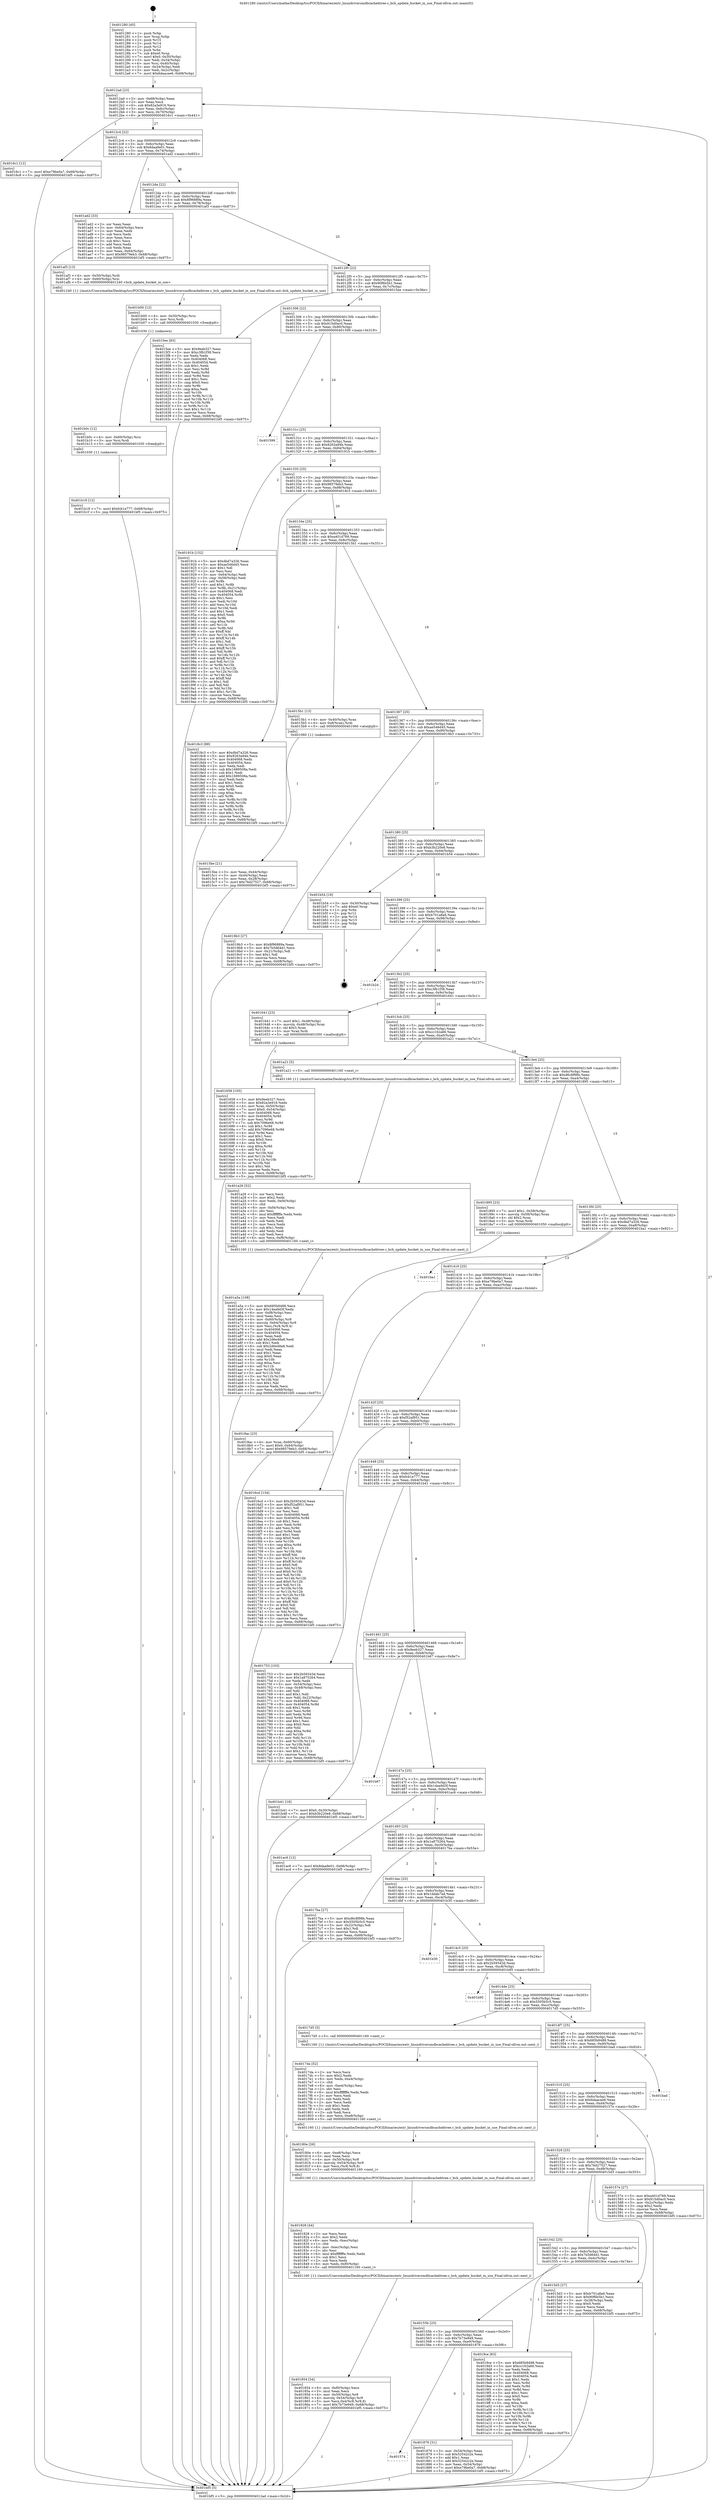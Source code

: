digraph "0x401280" {
  label = "0x401280 (/mnt/c/Users/mathe/Desktop/tcc/POCII/binaries/extr_linuxdriversmdbcachebtree.c_bch_update_bucket_in_use_Final-ollvm.out::main(0))"
  labelloc = "t"
  node[shape=record]

  Entry [label="",width=0.3,height=0.3,shape=circle,fillcolor=black,style=filled]
  "0x4012ad" [label="{
     0x4012ad [23]\l
     | [instrs]\l
     &nbsp;&nbsp;0x4012ad \<+3\>: mov -0x68(%rbp),%eax\l
     &nbsp;&nbsp;0x4012b0 \<+2\>: mov %eax,%ecx\l
     &nbsp;&nbsp;0x4012b2 \<+6\>: sub $0x82a3e916,%ecx\l
     &nbsp;&nbsp;0x4012b8 \<+3\>: mov %eax,-0x6c(%rbp)\l
     &nbsp;&nbsp;0x4012bb \<+3\>: mov %ecx,-0x70(%rbp)\l
     &nbsp;&nbsp;0x4012be \<+6\>: je 00000000004016c1 \<main+0x441\>\l
  }"]
  "0x4016c1" [label="{
     0x4016c1 [12]\l
     | [instrs]\l
     &nbsp;&nbsp;0x4016c1 \<+7\>: movl $0xe79be0a7,-0x68(%rbp)\l
     &nbsp;&nbsp;0x4016c8 \<+5\>: jmp 0000000000401bf5 \<main+0x975\>\l
  }"]
  "0x4012c4" [label="{
     0x4012c4 [22]\l
     | [instrs]\l
     &nbsp;&nbsp;0x4012c4 \<+5\>: jmp 00000000004012c9 \<main+0x49\>\l
     &nbsp;&nbsp;0x4012c9 \<+3\>: mov -0x6c(%rbp),%eax\l
     &nbsp;&nbsp;0x4012cc \<+5\>: sub $0x8daa9e01,%eax\l
     &nbsp;&nbsp;0x4012d1 \<+3\>: mov %eax,-0x74(%rbp)\l
     &nbsp;&nbsp;0x4012d4 \<+6\>: je 0000000000401ad2 \<main+0x852\>\l
  }"]
  Exit [label="",width=0.3,height=0.3,shape=circle,fillcolor=black,style=filled,peripheries=2]
  "0x401ad2" [label="{
     0x401ad2 [33]\l
     | [instrs]\l
     &nbsp;&nbsp;0x401ad2 \<+2\>: xor %eax,%eax\l
     &nbsp;&nbsp;0x401ad4 \<+3\>: mov -0x64(%rbp),%ecx\l
     &nbsp;&nbsp;0x401ad7 \<+2\>: mov %eax,%edx\l
     &nbsp;&nbsp;0x401ad9 \<+2\>: sub %ecx,%edx\l
     &nbsp;&nbsp;0x401adb \<+2\>: mov %eax,%ecx\l
     &nbsp;&nbsp;0x401add \<+3\>: sub $0x1,%ecx\l
     &nbsp;&nbsp;0x401ae0 \<+2\>: add %ecx,%edx\l
     &nbsp;&nbsp;0x401ae2 \<+2\>: sub %edx,%eax\l
     &nbsp;&nbsp;0x401ae4 \<+3\>: mov %eax,-0x64(%rbp)\l
     &nbsp;&nbsp;0x401ae7 \<+7\>: movl $0x98579eb3,-0x68(%rbp)\l
     &nbsp;&nbsp;0x401aee \<+5\>: jmp 0000000000401bf5 \<main+0x975\>\l
  }"]
  "0x4012da" [label="{
     0x4012da [22]\l
     | [instrs]\l
     &nbsp;&nbsp;0x4012da \<+5\>: jmp 00000000004012df \<main+0x5f\>\l
     &nbsp;&nbsp;0x4012df \<+3\>: mov -0x6c(%rbp),%eax\l
     &nbsp;&nbsp;0x4012e2 \<+5\>: sub $0x8f96889a,%eax\l
     &nbsp;&nbsp;0x4012e7 \<+3\>: mov %eax,-0x78(%rbp)\l
     &nbsp;&nbsp;0x4012ea \<+6\>: je 0000000000401af3 \<main+0x873\>\l
  }"]
  "0x401b18" [label="{
     0x401b18 [12]\l
     | [instrs]\l
     &nbsp;&nbsp;0x401b18 \<+7\>: movl $0xfcb1e777,-0x68(%rbp)\l
     &nbsp;&nbsp;0x401b1f \<+5\>: jmp 0000000000401bf5 \<main+0x975\>\l
  }"]
  "0x401af3" [label="{
     0x401af3 [13]\l
     | [instrs]\l
     &nbsp;&nbsp;0x401af3 \<+4\>: mov -0x50(%rbp),%rdi\l
     &nbsp;&nbsp;0x401af7 \<+4\>: mov -0x60(%rbp),%rsi\l
     &nbsp;&nbsp;0x401afb \<+5\>: call 0000000000401240 \<bch_update_bucket_in_use\>\l
     | [calls]\l
     &nbsp;&nbsp;0x401240 \{1\} (/mnt/c/Users/mathe/Desktop/tcc/POCII/binaries/extr_linuxdriversmdbcachebtree.c_bch_update_bucket_in_use_Final-ollvm.out::bch_update_bucket_in_use)\l
  }"]
  "0x4012f0" [label="{
     0x4012f0 [22]\l
     | [instrs]\l
     &nbsp;&nbsp;0x4012f0 \<+5\>: jmp 00000000004012f5 \<main+0x75\>\l
     &nbsp;&nbsp;0x4012f5 \<+3\>: mov -0x6c(%rbp),%eax\l
     &nbsp;&nbsp;0x4012f8 \<+5\>: sub $0x90f6b5b1,%eax\l
     &nbsp;&nbsp;0x4012fd \<+3\>: mov %eax,-0x7c(%rbp)\l
     &nbsp;&nbsp;0x401300 \<+6\>: je 00000000004015ee \<main+0x36e\>\l
  }"]
  "0x401b0c" [label="{
     0x401b0c [12]\l
     | [instrs]\l
     &nbsp;&nbsp;0x401b0c \<+4\>: mov -0x60(%rbp),%rsi\l
     &nbsp;&nbsp;0x401b10 \<+3\>: mov %rsi,%rdi\l
     &nbsp;&nbsp;0x401b13 \<+5\>: call 0000000000401030 \<free@plt\>\l
     | [calls]\l
     &nbsp;&nbsp;0x401030 \{1\} (unknown)\l
  }"]
  "0x4015ee" [label="{
     0x4015ee [83]\l
     | [instrs]\l
     &nbsp;&nbsp;0x4015ee \<+5\>: mov $0x9eeb327,%eax\l
     &nbsp;&nbsp;0x4015f3 \<+5\>: mov $0xc3fb1f38,%ecx\l
     &nbsp;&nbsp;0x4015f8 \<+2\>: xor %edx,%edx\l
     &nbsp;&nbsp;0x4015fa \<+7\>: mov 0x404068,%esi\l
     &nbsp;&nbsp;0x401601 \<+7\>: mov 0x404054,%edi\l
     &nbsp;&nbsp;0x401608 \<+3\>: sub $0x1,%edx\l
     &nbsp;&nbsp;0x40160b \<+3\>: mov %esi,%r8d\l
     &nbsp;&nbsp;0x40160e \<+3\>: add %edx,%r8d\l
     &nbsp;&nbsp;0x401611 \<+4\>: imul %r8d,%esi\l
     &nbsp;&nbsp;0x401615 \<+3\>: and $0x1,%esi\l
     &nbsp;&nbsp;0x401618 \<+3\>: cmp $0x0,%esi\l
     &nbsp;&nbsp;0x40161b \<+4\>: sete %r9b\l
     &nbsp;&nbsp;0x40161f \<+3\>: cmp $0xa,%edi\l
     &nbsp;&nbsp;0x401622 \<+4\>: setl %r10b\l
     &nbsp;&nbsp;0x401626 \<+3\>: mov %r9b,%r11b\l
     &nbsp;&nbsp;0x401629 \<+3\>: and %r10b,%r11b\l
     &nbsp;&nbsp;0x40162c \<+3\>: xor %r10b,%r9b\l
     &nbsp;&nbsp;0x40162f \<+3\>: or %r9b,%r11b\l
     &nbsp;&nbsp;0x401632 \<+4\>: test $0x1,%r11b\l
     &nbsp;&nbsp;0x401636 \<+3\>: cmovne %ecx,%eax\l
     &nbsp;&nbsp;0x401639 \<+3\>: mov %eax,-0x68(%rbp)\l
     &nbsp;&nbsp;0x40163c \<+5\>: jmp 0000000000401bf5 \<main+0x975\>\l
  }"]
  "0x401306" [label="{
     0x401306 [22]\l
     | [instrs]\l
     &nbsp;&nbsp;0x401306 \<+5\>: jmp 000000000040130b \<main+0x8b\>\l
     &nbsp;&nbsp;0x40130b \<+3\>: mov -0x6c(%rbp),%eax\l
     &nbsp;&nbsp;0x40130e \<+5\>: sub $0x915d0ac0,%eax\l
     &nbsp;&nbsp;0x401313 \<+3\>: mov %eax,-0x80(%rbp)\l
     &nbsp;&nbsp;0x401316 \<+6\>: je 0000000000401599 \<main+0x319\>\l
  }"]
  "0x401b00" [label="{
     0x401b00 [12]\l
     | [instrs]\l
     &nbsp;&nbsp;0x401b00 \<+4\>: mov -0x50(%rbp),%rsi\l
     &nbsp;&nbsp;0x401b04 \<+3\>: mov %rsi,%rdi\l
     &nbsp;&nbsp;0x401b07 \<+5\>: call 0000000000401030 \<free@plt\>\l
     | [calls]\l
     &nbsp;&nbsp;0x401030 \{1\} (unknown)\l
  }"]
  "0x401599" [label="{
     0x401599\l
  }", style=dashed]
  "0x40131c" [label="{
     0x40131c [25]\l
     | [instrs]\l
     &nbsp;&nbsp;0x40131c \<+5\>: jmp 0000000000401321 \<main+0xa1\>\l
     &nbsp;&nbsp;0x401321 \<+3\>: mov -0x6c(%rbp),%eax\l
     &nbsp;&nbsp;0x401324 \<+5\>: sub $0x9263a94b,%eax\l
     &nbsp;&nbsp;0x401329 \<+6\>: mov %eax,-0x84(%rbp)\l
     &nbsp;&nbsp;0x40132f \<+6\>: je 000000000040191b \<main+0x69b\>\l
  }"]
  "0x401a5a" [label="{
     0x401a5a [108]\l
     | [instrs]\l
     &nbsp;&nbsp;0x401a5a \<+5\>: mov $0x685b9488,%ecx\l
     &nbsp;&nbsp;0x401a5f \<+5\>: mov $0x14ea9d3f,%edx\l
     &nbsp;&nbsp;0x401a64 \<+6\>: mov -0xf8(%rbp),%esi\l
     &nbsp;&nbsp;0x401a6a \<+3\>: imul %eax,%esi\l
     &nbsp;&nbsp;0x401a6d \<+4\>: mov -0x60(%rbp),%r8\l
     &nbsp;&nbsp;0x401a71 \<+4\>: movslq -0x64(%rbp),%r9\l
     &nbsp;&nbsp;0x401a75 \<+4\>: mov %esi,(%r8,%r9,4)\l
     &nbsp;&nbsp;0x401a79 \<+7\>: mov 0x404068,%eax\l
     &nbsp;&nbsp;0x401a80 \<+7\>: mov 0x404054,%esi\l
     &nbsp;&nbsp;0x401a87 \<+2\>: mov %eax,%edi\l
     &nbsp;&nbsp;0x401a89 \<+6\>: add $0x2d6e48a8,%edi\l
     &nbsp;&nbsp;0x401a8f \<+3\>: sub $0x1,%edi\l
     &nbsp;&nbsp;0x401a92 \<+6\>: sub $0x2d6e48a8,%edi\l
     &nbsp;&nbsp;0x401a98 \<+3\>: imul %edi,%eax\l
     &nbsp;&nbsp;0x401a9b \<+3\>: and $0x1,%eax\l
     &nbsp;&nbsp;0x401a9e \<+3\>: cmp $0x0,%eax\l
     &nbsp;&nbsp;0x401aa1 \<+4\>: sete %r10b\l
     &nbsp;&nbsp;0x401aa5 \<+3\>: cmp $0xa,%esi\l
     &nbsp;&nbsp;0x401aa8 \<+4\>: setl %r11b\l
     &nbsp;&nbsp;0x401aac \<+3\>: mov %r10b,%bl\l
     &nbsp;&nbsp;0x401aaf \<+3\>: and %r11b,%bl\l
     &nbsp;&nbsp;0x401ab2 \<+3\>: xor %r11b,%r10b\l
     &nbsp;&nbsp;0x401ab5 \<+3\>: or %r10b,%bl\l
     &nbsp;&nbsp;0x401ab8 \<+3\>: test $0x1,%bl\l
     &nbsp;&nbsp;0x401abb \<+3\>: cmovne %edx,%ecx\l
     &nbsp;&nbsp;0x401abe \<+3\>: mov %ecx,-0x68(%rbp)\l
     &nbsp;&nbsp;0x401ac1 \<+5\>: jmp 0000000000401bf5 \<main+0x975\>\l
  }"]
  "0x40191b" [label="{
     0x40191b [152]\l
     | [instrs]\l
     &nbsp;&nbsp;0x40191b \<+5\>: mov $0xdbd7a326,%eax\l
     &nbsp;&nbsp;0x401920 \<+5\>: mov $0xae546d45,%ecx\l
     &nbsp;&nbsp;0x401925 \<+2\>: mov $0x1,%dl\l
     &nbsp;&nbsp;0x401927 \<+2\>: xor %esi,%esi\l
     &nbsp;&nbsp;0x401929 \<+3\>: mov -0x64(%rbp),%edi\l
     &nbsp;&nbsp;0x40192c \<+3\>: cmp -0x58(%rbp),%edi\l
     &nbsp;&nbsp;0x40192f \<+4\>: setl %r8b\l
     &nbsp;&nbsp;0x401933 \<+4\>: and $0x1,%r8b\l
     &nbsp;&nbsp;0x401937 \<+4\>: mov %r8b,-0x21(%rbp)\l
     &nbsp;&nbsp;0x40193b \<+7\>: mov 0x404068,%edi\l
     &nbsp;&nbsp;0x401942 \<+8\>: mov 0x404054,%r9d\l
     &nbsp;&nbsp;0x40194a \<+3\>: sub $0x1,%esi\l
     &nbsp;&nbsp;0x40194d \<+3\>: mov %edi,%r10d\l
     &nbsp;&nbsp;0x401950 \<+3\>: add %esi,%r10d\l
     &nbsp;&nbsp;0x401953 \<+4\>: imul %r10d,%edi\l
     &nbsp;&nbsp;0x401957 \<+3\>: and $0x1,%edi\l
     &nbsp;&nbsp;0x40195a \<+3\>: cmp $0x0,%edi\l
     &nbsp;&nbsp;0x40195d \<+4\>: sete %r8b\l
     &nbsp;&nbsp;0x401961 \<+4\>: cmp $0xa,%r9d\l
     &nbsp;&nbsp;0x401965 \<+4\>: setl %r11b\l
     &nbsp;&nbsp;0x401969 \<+3\>: mov %r8b,%bl\l
     &nbsp;&nbsp;0x40196c \<+3\>: xor $0xff,%bl\l
     &nbsp;&nbsp;0x40196f \<+3\>: mov %r11b,%r14b\l
     &nbsp;&nbsp;0x401972 \<+4\>: xor $0xff,%r14b\l
     &nbsp;&nbsp;0x401976 \<+3\>: xor $0x1,%dl\l
     &nbsp;&nbsp;0x401979 \<+3\>: mov %bl,%r15b\l
     &nbsp;&nbsp;0x40197c \<+4\>: and $0xff,%r15b\l
     &nbsp;&nbsp;0x401980 \<+3\>: and %dl,%r8b\l
     &nbsp;&nbsp;0x401983 \<+3\>: mov %r14b,%r12b\l
     &nbsp;&nbsp;0x401986 \<+4\>: and $0xff,%r12b\l
     &nbsp;&nbsp;0x40198a \<+3\>: and %dl,%r11b\l
     &nbsp;&nbsp;0x40198d \<+3\>: or %r8b,%r15b\l
     &nbsp;&nbsp;0x401990 \<+3\>: or %r11b,%r12b\l
     &nbsp;&nbsp;0x401993 \<+3\>: xor %r12b,%r15b\l
     &nbsp;&nbsp;0x401996 \<+3\>: or %r14b,%bl\l
     &nbsp;&nbsp;0x401999 \<+3\>: xor $0xff,%bl\l
     &nbsp;&nbsp;0x40199c \<+3\>: or $0x1,%dl\l
     &nbsp;&nbsp;0x40199f \<+2\>: and %dl,%bl\l
     &nbsp;&nbsp;0x4019a1 \<+3\>: or %bl,%r15b\l
     &nbsp;&nbsp;0x4019a4 \<+4\>: test $0x1,%r15b\l
     &nbsp;&nbsp;0x4019a8 \<+3\>: cmovne %ecx,%eax\l
     &nbsp;&nbsp;0x4019ab \<+3\>: mov %eax,-0x68(%rbp)\l
     &nbsp;&nbsp;0x4019ae \<+5\>: jmp 0000000000401bf5 \<main+0x975\>\l
  }"]
  "0x401335" [label="{
     0x401335 [25]\l
     | [instrs]\l
     &nbsp;&nbsp;0x401335 \<+5\>: jmp 000000000040133a \<main+0xba\>\l
     &nbsp;&nbsp;0x40133a \<+3\>: mov -0x6c(%rbp),%eax\l
     &nbsp;&nbsp;0x40133d \<+5\>: sub $0x98579eb3,%eax\l
     &nbsp;&nbsp;0x401342 \<+6\>: mov %eax,-0x88(%rbp)\l
     &nbsp;&nbsp;0x401348 \<+6\>: je 00000000004018c3 \<main+0x643\>\l
  }"]
  "0x401a26" [label="{
     0x401a26 [52]\l
     | [instrs]\l
     &nbsp;&nbsp;0x401a26 \<+2\>: xor %ecx,%ecx\l
     &nbsp;&nbsp;0x401a28 \<+5\>: mov $0x2,%edx\l
     &nbsp;&nbsp;0x401a2d \<+6\>: mov %edx,-0xf4(%rbp)\l
     &nbsp;&nbsp;0x401a33 \<+1\>: cltd\l
     &nbsp;&nbsp;0x401a34 \<+6\>: mov -0xf4(%rbp),%esi\l
     &nbsp;&nbsp;0x401a3a \<+2\>: idiv %esi\l
     &nbsp;&nbsp;0x401a3c \<+6\>: imul $0xfffffffe,%edx,%edx\l
     &nbsp;&nbsp;0x401a42 \<+2\>: mov %ecx,%edi\l
     &nbsp;&nbsp;0x401a44 \<+2\>: sub %edx,%edi\l
     &nbsp;&nbsp;0x401a46 \<+2\>: mov %ecx,%edx\l
     &nbsp;&nbsp;0x401a48 \<+3\>: sub $0x1,%edx\l
     &nbsp;&nbsp;0x401a4b \<+2\>: add %edx,%edi\l
     &nbsp;&nbsp;0x401a4d \<+2\>: sub %edi,%ecx\l
     &nbsp;&nbsp;0x401a4f \<+6\>: mov %ecx,-0xf8(%rbp)\l
     &nbsp;&nbsp;0x401a55 \<+5\>: call 0000000000401160 \<next_i\>\l
     | [calls]\l
     &nbsp;&nbsp;0x401160 \{1\} (/mnt/c/Users/mathe/Desktop/tcc/POCII/binaries/extr_linuxdriversmdbcachebtree.c_bch_update_bucket_in_use_Final-ollvm.out::next_i)\l
  }"]
  "0x4018c3" [label="{
     0x4018c3 [88]\l
     | [instrs]\l
     &nbsp;&nbsp;0x4018c3 \<+5\>: mov $0xdbd7a326,%eax\l
     &nbsp;&nbsp;0x4018c8 \<+5\>: mov $0x9263a94b,%ecx\l
     &nbsp;&nbsp;0x4018cd \<+7\>: mov 0x404068,%edx\l
     &nbsp;&nbsp;0x4018d4 \<+7\>: mov 0x404054,%esi\l
     &nbsp;&nbsp;0x4018db \<+2\>: mov %edx,%edi\l
     &nbsp;&nbsp;0x4018dd \<+6\>: sub $0x1689508a,%edi\l
     &nbsp;&nbsp;0x4018e3 \<+3\>: sub $0x1,%edi\l
     &nbsp;&nbsp;0x4018e6 \<+6\>: add $0x1689508a,%edi\l
     &nbsp;&nbsp;0x4018ec \<+3\>: imul %edi,%edx\l
     &nbsp;&nbsp;0x4018ef \<+3\>: and $0x1,%edx\l
     &nbsp;&nbsp;0x4018f2 \<+3\>: cmp $0x0,%edx\l
     &nbsp;&nbsp;0x4018f5 \<+4\>: sete %r8b\l
     &nbsp;&nbsp;0x4018f9 \<+3\>: cmp $0xa,%esi\l
     &nbsp;&nbsp;0x4018fc \<+4\>: setl %r9b\l
     &nbsp;&nbsp;0x401900 \<+3\>: mov %r8b,%r10b\l
     &nbsp;&nbsp;0x401903 \<+3\>: and %r9b,%r10b\l
     &nbsp;&nbsp;0x401906 \<+3\>: xor %r9b,%r8b\l
     &nbsp;&nbsp;0x401909 \<+3\>: or %r8b,%r10b\l
     &nbsp;&nbsp;0x40190c \<+4\>: test $0x1,%r10b\l
     &nbsp;&nbsp;0x401910 \<+3\>: cmovne %ecx,%eax\l
     &nbsp;&nbsp;0x401913 \<+3\>: mov %eax,-0x68(%rbp)\l
     &nbsp;&nbsp;0x401916 \<+5\>: jmp 0000000000401bf5 \<main+0x975\>\l
  }"]
  "0x40134e" [label="{
     0x40134e [25]\l
     | [instrs]\l
     &nbsp;&nbsp;0x40134e \<+5\>: jmp 0000000000401353 \<main+0xd3\>\l
     &nbsp;&nbsp;0x401353 \<+3\>: mov -0x6c(%rbp),%eax\l
     &nbsp;&nbsp;0x401356 \<+5\>: sub $0xa401d769,%eax\l
     &nbsp;&nbsp;0x40135b \<+6\>: mov %eax,-0x8c(%rbp)\l
     &nbsp;&nbsp;0x401361 \<+6\>: je 00000000004015b1 \<main+0x331\>\l
  }"]
  "0x4018ac" [label="{
     0x4018ac [23]\l
     | [instrs]\l
     &nbsp;&nbsp;0x4018ac \<+4\>: mov %rax,-0x60(%rbp)\l
     &nbsp;&nbsp;0x4018b0 \<+7\>: movl $0x0,-0x64(%rbp)\l
     &nbsp;&nbsp;0x4018b7 \<+7\>: movl $0x98579eb3,-0x68(%rbp)\l
     &nbsp;&nbsp;0x4018be \<+5\>: jmp 0000000000401bf5 \<main+0x975\>\l
  }"]
  "0x4015b1" [label="{
     0x4015b1 [13]\l
     | [instrs]\l
     &nbsp;&nbsp;0x4015b1 \<+4\>: mov -0x40(%rbp),%rax\l
     &nbsp;&nbsp;0x4015b5 \<+4\>: mov 0x8(%rax),%rdi\l
     &nbsp;&nbsp;0x4015b9 \<+5\>: call 0000000000401060 \<atoi@plt\>\l
     | [calls]\l
     &nbsp;&nbsp;0x401060 \{1\} (unknown)\l
  }"]
  "0x401367" [label="{
     0x401367 [25]\l
     | [instrs]\l
     &nbsp;&nbsp;0x401367 \<+5\>: jmp 000000000040136c \<main+0xec\>\l
     &nbsp;&nbsp;0x40136c \<+3\>: mov -0x6c(%rbp),%eax\l
     &nbsp;&nbsp;0x40136f \<+5\>: sub $0xae546d45,%eax\l
     &nbsp;&nbsp;0x401374 \<+6\>: mov %eax,-0x90(%rbp)\l
     &nbsp;&nbsp;0x40137a \<+6\>: je 00000000004019b3 \<main+0x733\>\l
  }"]
  "0x401574" [label="{
     0x401574\l
  }", style=dashed]
  "0x4019b3" [label="{
     0x4019b3 [27]\l
     | [instrs]\l
     &nbsp;&nbsp;0x4019b3 \<+5\>: mov $0x8f96889a,%eax\l
     &nbsp;&nbsp;0x4019b8 \<+5\>: mov $0x7b5d64d1,%ecx\l
     &nbsp;&nbsp;0x4019bd \<+3\>: mov -0x21(%rbp),%dl\l
     &nbsp;&nbsp;0x4019c0 \<+3\>: test $0x1,%dl\l
     &nbsp;&nbsp;0x4019c3 \<+3\>: cmovne %ecx,%eax\l
     &nbsp;&nbsp;0x4019c6 \<+3\>: mov %eax,-0x68(%rbp)\l
     &nbsp;&nbsp;0x4019c9 \<+5\>: jmp 0000000000401bf5 \<main+0x975\>\l
  }"]
  "0x401380" [label="{
     0x401380 [25]\l
     | [instrs]\l
     &nbsp;&nbsp;0x401380 \<+5\>: jmp 0000000000401385 \<main+0x105\>\l
     &nbsp;&nbsp;0x401385 \<+3\>: mov -0x6c(%rbp),%eax\l
     &nbsp;&nbsp;0x401388 \<+5\>: sub $0xb3b220e8,%eax\l
     &nbsp;&nbsp;0x40138d \<+6\>: mov %eax,-0x94(%rbp)\l
     &nbsp;&nbsp;0x401393 \<+6\>: je 0000000000401b54 \<main+0x8d4\>\l
  }"]
  "0x401876" [label="{
     0x401876 [31]\l
     | [instrs]\l
     &nbsp;&nbsp;0x401876 \<+3\>: mov -0x54(%rbp),%eax\l
     &nbsp;&nbsp;0x401879 \<+5\>: sub $0x52542c2e,%eax\l
     &nbsp;&nbsp;0x40187e \<+3\>: add $0x1,%eax\l
     &nbsp;&nbsp;0x401881 \<+5\>: add $0x52542c2e,%eax\l
     &nbsp;&nbsp;0x401886 \<+3\>: mov %eax,-0x54(%rbp)\l
     &nbsp;&nbsp;0x401889 \<+7\>: movl $0xe79be0a7,-0x68(%rbp)\l
     &nbsp;&nbsp;0x401890 \<+5\>: jmp 0000000000401bf5 \<main+0x975\>\l
  }"]
  "0x401b54" [label="{
     0x401b54 [19]\l
     | [instrs]\l
     &nbsp;&nbsp;0x401b54 \<+3\>: mov -0x30(%rbp),%eax\l
     &nbsp;&nbsp;0x401b57 \<+7\>: add $0xe0,%rsp\l
     &nbsp;&nbsp;0x401b5e \<+1\>: pop %rbx\l
     &nbsp;&nbsp;0x401b5f \<+2\>: pop %r12\l
     &nbsp;&nbsp;0x401b61 \<+2\>: pop %r14\l
     &nbsp;&nbsp;0x401b63 \<+2\>: pop %r15\l
     &nbsp;&nbsp;0x401b65 \<+1\>: pop %rbp\l
     &nbsp;&nbsp;0x401b66 \<+1\>: ret\l
  }"]
  "0x401399" [label="{
     0x401399 [25]\l
     | [instrs]\l
     &nbsp;&nbsp;0x401399 \<+5\>: jmp 000000000040139e \<main+0x11e\>\l
     &nbsp;&nbsp;0x40139e \<+3\>: mov -0x6c(%rbp),%eax\l
     &nbsp;&nbsp;0x4013a1 \<+5\>: sub $0xb701a8a6,%eax\l
     &nbsp;&nbsp;0x4013a6 \<+6\>: mov %eax,-0x98(%rbp)\l
     &nbsp;&nbsp;0x4013ac \<+6\>: je 0000000000401b24 \<main+0x8a4\>\l
  }"]
  "0x40155b" [label="{
     0x40155b [25]\l
     | [instrs]\l
     &nbsp;&nbsp;0x40155b \<+5\>: jmp 0000000000401560 \<main+0x2e0\>\l
     &nbsp;&nbsp;0x401560 \<+3\>: mov -0x6c(%rbp),%eax\l
     &nbsp;&nbsp;0x401563 \<+5\>: sub $0x7b73e949,%eax\l
     &nbsp;&nbsp;0x401568 \<+6\>: mov %eax,-0xe0(%rbp)\l
     &nbsp;&nbsp;0x40156e \<+6\>: je 0000000000401876 \<main+0x5f6\>\l
  }"]
  "0x401b24" [label="{
     0x401b24\l
  }", style=dashed]
  "0x4013b2" [label="{
     0x4013b2 [25]\l
     | [instrs]\l
     &nbsp;&nbsp;0x4013b2 \<+5\>: jmp 00000000004013b7 \<main+0x137\>\l
     &nbsp;&nbsp;0x4013b7 \<+3\>: mov -0x6c(%rbp),%eax\l
     &nbsp;&nbsp;0x4013ba \<+5\>: sub $0xc3fb1f38,%eax\l
     &nbsp;&nbsp;0x4013bf \<+6\>: mov %eax,-0x9c(%rbp)\l
     &nbsp;&nbsp;0x4013c5 \<+6\>: je 0000000000401641 \<main+0x3c1\>\l
  }"]
  "0x4019ce" [label="{
     0x4019ce [83]\l
     | [instrs]\l
     &nbsp;&nbsp;0x4019ce \<+5\>: mov $0x685b9488,%eax\l
     &nbsp;&nbsp;0x4019d3 \<+5\>: mov $0xcc162a66,%ecx\l
     &nbsp;&nbsp;0x4019d8 \<+2\>: xor %edx,%edx\l
     &nbsp;&nbsp;0x4019da \<+7\>: mov 0x404068,%esi\l
     &nbsp;&nbsp;0x4019e1 \<+7\>: mov 0x404054,%edi\l
     &nbsp;&nbsp;0x4019e8 \<+3\>: sub $0x1,%edx\l
     &nbsp;&nbsp;0x4019eb \<+3\>: mov %esi,%r8d\l
     &nbsp;&nbsp;0x4019ee \<+3\>: add %edx,%r8d\l
     &nbsp;&nbsp;0x4019f1 \<+4\>: imul %r8d,%esi\l
     &nbsp;&nbsp;0x4019f5 \<+3\>: and $0x1,%esi\l
     &nbsp;&nbsp;0x4019f8 \<+3\>: cmp $0x0,%esi\l
     &nbsp;&nbsp;0x4019fb \<+4\>: sete %r9b\l
     &nbsp;&nbsp;0x4019ff \<+3\>: cmp $0xa,%edi\l
     &nbsp;&nbsp;0x401a02 \<+4\>: setl %r10b\l
     &nbsp;&nbsp;0x401a06 \<+3\>: mov %r9b,%r11b\l
     &nbsp;&nbsp;0x401a09 \<+3\>: and %r10b,%r11b\l
     &nbsp;&nbsp;0x401a0c \<+3\>: xor %r10b,%r9b\l
     &nbsp;&nbsp;0x401a0f \<+3\>: or %r9b,%r11b\l
     &nbsp;&nbsp;0x401a12 \<+4\>: test $0x1,%r11b\l
     &nbsp;&nbsp;0x401a16 \<+3\>: cmovne %ecx,%eax\l
     &nbsp;&nbsp;0x401a19 \<+3\>: mov %eax,-0x68(%rbp)\l
     &nbsp;&nbsp;0x401a1c \<+5\>: jmp 0000000000401bf5 \<main+0x975\>\l
  }"]
  "0x401641" [label="{
     0x401641 [23]\l
     | [instrs]\l
     &nbsp;&nbsp;0x401641 \<+7\>: movl $0x1,-0x48(%rbp)\l
     &nbsp;&nbsp;0x401648 \<+4\>: movslq -0x48(%rbp),%rax\l
     &nbsp;&nbsp;0x40164c \<+4\>: shl $0x3,%rax\l
     &nbsp;&nbsp;0x401650 \<+3\>: mov %rax,%rdi\l
     &nbsp;&nbsp;0x401653 \<+5\>: call 0000000000401050 \<malloc@plt\>\l
     | [calls]\l
     &nbsp;&nbsp;0x401050 \{1\} (unknown)\l
  }"]
  "0x4013cb" [label="{
     0x4013cb [25]\l
     | [instrs]\l
     &nbsp;&nbsp;0x4013cb \<+5\>: jmp 00000000004013d0 \<main+0x150\>\l
     &nbsp;&nbsp;0x4013d0 \<+3\>: mov -0x6c(%rbp),%eax\l
     &nbsp;&nbsp;0x4013d3 \<+5\>: sub $0xcc162a66,%eax\l
     &nbsp;&nbsp;0x4013d8 \<+6\>: mov %eax,-0xa0(%rbp)\l
     &nbsp;&nbsp;0x4013de \<+6\>: je 0000000000401a21 \<main+0x7a1\>\l
  }"]
  "0x401854" [label="{
     0x401854 [34]\l
     | [instrs]\l
     &nbsp;&nbsp;0x401854 \<+6\>: mov -0xf0(%rbp),%ecx\l
     &nbsp;&nbsp;0x40185a \<+3\>: imul %eax,%ecx\l
     &nbsp;&nbsp;0x40185d \<+4\>: mov -0x50(%rbp),%r8\l
     &nbsp;&nbsp;0x401861 \<+4\>: movslq -0x54(%rbp),%r9\l
     &nbsp;&nbsp;0x401865 \<+5\>: mov %ecx,0x4(%r8,%r9,8)\l
     &nbsp;&nbsp;0x40186a \<+7\>: movl $0x7b73e949,-0x68(%rbp)\l
     &nbsp;&nbsp;0x401871 \<+5\>: jmp 0000000000401bf5 \<main+0x975\>\l
  }"]
  "0x401a21" [label="{
     0x401a21 [5]\l
     | [instrs]\l
     &nbsp;&nbsp;0x401a21 \<+5\>: call 0000000000401160 \<next_i\>\l
     | [calls]\l
     &nbsp;&nbsp;0x401160 \{1\} (/mnt/c/Users/mathe/Desktop/tcc/POCII/binaries/extr_linuxdriversmdbcachebtree.c_bch_update_bucket_in_use_Final-ollvm.out::next_i)\l
  }"]
  "0x4013e4" [label="{
     0x4013e4 [25]\l
     | [instrs]\l
     &nbsp;&nbsp;0x4013e4 \<+5\>: jmp 00000000004013e9 \<main+0x169\>\l
     &nbsp;&nbsp;0x4013e9 \<+3\>: mov -0x6c(%rbp),%eax\l
     &nbsp;&nbsp;0x4013ec \<+5\>: sub $0xd6c8f98b,%eax\l
     &nbsp;&nbsp;0x4013f1 \<+6\>: mov %eax,-0xa4(%rbp)\l
     &nbsp;&nbsp;0x4013f7 \<+6\>: je 0000000000401895 \<main+0x615\>\l
  }"]
  "0x401828" [label="{
     0x401828 [44]\l
     | [instrs]\l
     &nbsp;&nbsp;0x401828 \<+2\>: xor %ecx,%ecx\l
     &nbsp;&nbsp;0x40182a \<+5\>: mov $0x2,%edx\l
     &nbsp;&nbsp;0x40182f \<+6\>: mov %edx,-0xec(%rbp)\l
     &nbsp;&nbsp;0x401835 \<+1\>: cltd\l
     &nbsp;&nbsp;0x401836 \<+6\>: mov -0xec(%rbp),%esi\l
     &nbsp;&nbsp;0x40183c \<+2\>: idiv %esi\l
     &nbsp;&nbsp;0x40183e \<+6\>: imul $0xfffffffe,%edx,%edx\l
     &nbsp;&nbsp;0x401844 \<+3\>: sub $0x1,%ecx\l
     &nbsp;&nbsp;0x401847 \<+2\>: sub %ecx,%edx\l
     &nbsp;&nbsp;0x401849 \<+6\>: mov %edx,-0xf0(%rbp)\l
     &nbsp;&nbsp;0x40184f \<+5\>: call 0000000000401160 \<next_i\>\l
     | [calls]\l
     &nbsp;&nbsp;0x401160 \{1\} (/mnt/c/Users/mathe/Desktop/tcc/POCII/binaries/extr_linuxdriversmdbcachebtree.c_bch_update_bucket_in_use_Final-ollvm.out::next_i)\l
  }"]
  "0x401895" [label="{
     0x401895 [23]\l
     | [instrs]\l
     &nbsp;&nbsp;0x401895 \<+7\>: movl $0x1,-0x58(%rbp)\l
     &nbsp;&nbsp;0x40189c \<+4\>: movslq -0x58(%rbp),%rax\l
     &nbsp;&nbsp;0x4018a0 \<+4\>: shl $0x2,%rax\l
     &nbsp;&nbsp;0x4018a4 \<+3\>: mov %rax,%rdi\l
     &nbsp;&nbsp;0x4018a7 \<+5\>: call 0000000000401050 \<malloc@plt\>\l
     | [calls]\l
     &nbsp;&nbsp;0x401050 \{1\} (unknown)\l
  }"]
  "0x4013fd" [label="{
     0x4013fd [25]\l
     | [instrs]\l
     &nbsp;&nbsp;0x4013fd \<+5\>: jmp 0000000000401402 \<main+0x182\>\l
     &nbsp;&nbsp;0x401402 \<+3\>: mov -0x6c(%rbp),%eax\l
     &nbsp;&nbsp;0x401405 \<+5\>: sub $0xdbd7a326,%eax\l
     &nbsp;&nbsp;0x40140a \<+6\>: mov %eax,-0xa8(%rbp)\l
     &nbsp;&nbsp;0x401410 \<+6\>: je 0000000000401ba1 \<main+0x921\>\l
  }"]
  "0x40180e" [label="{
     0x40180e [26]\l
     | [instrs]\l
     &nbsp;&nbsp;0x40180e \<+6\>: mov -0xe8(%rbp),%ecx\l
     &nbsp;&nbsp;0x401814 \<+3\>: imul %eax,%ecx\l
     &nbsp;&nbsp;0x401817 \<+4\>: mov -0x50(%rbp),%r8\l
     &nbsp;&nbsp;0x40181b \<+4\>: movslq -0x54(%rbp),%r9\l
     &nbsp;&nbsp;0x40181f \<+4\>: mov %ecx,(%r8,%r9,8)\l
     &nbsp;&nbsp;0x401823 \<+5\>: call 0000000000401160 \<next_i\>\l
     | [calls]\l
     &nbsp;&nbsp;0x401160 \{1\} (/mnt/c/Users/mathe/Desktop/tcc/POCII/binaries/extr_linuxdriversmdbcachebtree.c_bch_update_bucket_in_use_Final-ollvm.out::next_i)\l
  }"]
  "0x401ba1" [label="{
     0x401ba1\l
  }", style=dashed]
  "0x401416" [label="{
     0x401416 [25]\l
     | [instrs]\l
     &nbsp;&nbsp;0x401416 \<+5\>: jmp 000000000040141b \<main+0x19b\>\l
     &nbsp;&nbsp;0x40141b \<+3\>: mov -0x6c(%rbp),%eax\l
     &nbsp;&nbsp;0x40141e \<+5\>: sub $0xe79be0a7,%eax\l
     &nbsp;&nbsp;0x401423 \<+6\>: mov %eax,-0xac(%rbp)\l
     &nbsp;&nbsp;0x401429 \<+6\>: je 00000000004016cd \<main+0x44d\>\l
  }"]
  "0x4017da" [label="{
     0x4017da [52]\l
     | [instrs]\l
     &nbsp;&nbsp;0x4017da \<+2\>: xor %ecx,%ecx\l
     &nbsp;&nbsp;0x4017dc \<+5\>: mov $0x2,%edx\l
     &nbsp;&nbsp;0x4017e1 \<+6\>: mov %edx,-0xe4(%rbp)\l
     &nbsp;&nbsp;0x4017e7 \<+1\>: cltd\l
     &nbsp;&nbsp;0x4017e8 \<+6\>: mov -0xe4(%rbp),%esi\l
     &nbsp;&nbsp;0x4017ee \<+2\>: idiv %esi\l
     &nbsp;&nbsp;0x4017f0 \<+6\>: imul $0xfffffffe,%edx,%edx\l
     &nbsp;&nbsp;0x4017f6 \<+2\>: mov %ecx,%edi\l
     &nbsp;&nbsp;0x4017f8 \<+2\>: sub %edx,%edi\l
     &nbsp;&nbsp;0x4017fa \<+2\>: mov %ecx,%edx\l
     &nbsp;&nbsp;0x4017fc \<+3\>: sub $0x1,%edx\l
     &nbsp;&nbsp;0x4017ff \<+2\>: add %edx,%edi\l
     &nbsp;&nbsp;0x401801 \<+2\>: sub %edi,%ecx\l
     &nbsp;&nbsp;0x401803 \<+6\>: mov %ecx,-0xe8(%rbp)\l
     &nbsp;&nbsp;0x401809 \<+5\>: call 0000000000401160 \<next_i\>\l
     | [calls]\l
     &nbsp;&nbsp;0x401160 \{1\} (/mnt/c/Users/mathe/Desktop/tcc/POCII/binaries/extr_linuxdriversmdbcachebtree.c_bch_update_bucket_in_use_Final-ollvm.out::next_i)\l
  }"]
  "0x4016cd" [label="{
     0x4016cd [134]\l
     | [instrs]\l
     &nbsp;&nbsp;0x4016cd \<+5\>: mov $0x2b59343d,%eax\l
     &nbsp;&nbsp;0x4016d2 \<+5\>: mov $0xf52af951,%ecx\l
     &nbsp;&nbsp;0x4016d7 \<+2\>: mov $0x1,%dl\l
     &nbsp;&nbsp;0x4016d9 \<+2\>: xor %esi,%esi\l
     &nbsp;&nbsp;0x4016db \<+7\>: mov 0x404068,%edi\l
     &nbsp;&nbsp;0x4016e2 \<+8\>: mov 0x404054,%r8d\l
     &nbsp;&nbsp;0x4016ea \<+3\>: sub $0x1,%esi\l
     &nbsp;&nbsp;0x4016ed \<+3\>: mov %edi,%r9d\l
     &nbsp;&nbsp;0x4016f0 \<+3\>: add %esi,%r9d\l
     &nbsp;&nbsp;0x4016f3 \<+4\>: imul %r9d,%edi\l
     &nbsp;&nbsp;0x4016f7 \<+3\>: and $0x1,%edi\l
     &nbsp;&nbsp;0x4016fa \<+3\>: cmp $0x0,%edi\l
     &nbsp;&nbsp;0x4016fd \<+4\>: sete %r10b\l
     &nbsp;&nbsp;0x401701 \<+4\>: cmp $0xa,%r8d\l
     &nbsp;&nbsp;0x401705 \<+4\>: setl %r11b\l
     &nbsp;&nbsp;0x401709 \<+3\>: mov %r10b,%bl\l
     &nbsp;&nbsp;0x40170c \<+3\>: xor $0xff,%bl\l
     &nbsp;&nbsp;0x40170f \<+3\>: mov %r11b,%r14b\l
     &nbsp;&nbsp;0x401712 \<+4\>: xor $0xff,%r14b\l
     &nbsp;&nbsp;0x401716 \<+3\>: xor $0x0,%dl\l
     &nbsp;&nbsp;0x401719 \<+3\>: mov %bl,%r15b\l
     &nbsp;&nbsp;0x40171c \<+4\>: and $0x0,%r15b\l
     &nbsp;&nbsp;0x401720 \<+3\>: and %dl,%r10b\l
     &nbsp;&nbsp;0x401723 \<+3\>: mov %r14b,%r12b\l
     &nbsp;&nbsp;0x401726 \<+4\>: and $0x0,%r12b\l
     &nbsp;&nbsp;0x40172a \<+3\>: and %dl,%r11b\l
     &nbsp;&nbsp;0x40172d \<+3\>: or %r10b,%r15b\l
     &nbsp;&nbsp;0x401730 \<+3\>: or %r11b,%r12b\l
     &nbsp;&nbsp;0x401733 \<+3\>: xor %r12b,%r15b\l
     &nbsp;&nbsp;0x401736 \<+3\>: or %r14b,%bl\l
     &nbsp;&nbsp;0x401739 \<+3\>: xor $0xff,%bl\l
     &nbsp;&nbsp;0x40173c \<+3\>: or $0x0,%dl\l
     &nbsp;&nbsp;0x40173f \<+2\>: and %dl,%bl\l
     &nbsp;&nbsp;0x401741 \<+3\>: or %bl,%r15b\l
     &nbsp;&nbsp;0x401744 \<+4\>: test $0x1,%r15b\l
     &nbsp;&nbsp;0x401748 \<+3\>: cmovne %ecx,%eax\l
     &nbsp;&nbsp;0x40174b \<+3\>: mov %eax,-0x68(%rbp)\l
     &nbsp;&nbsp;0x40174e \<+5\>: jmp 0000000000401bf5 \<main+0x975\>\l
  }"]
  "0x40142f" [label="{
     0x40142f [25]\l
     | [instrs]\l
     &nbsp;&nbsp;0x40142f \<+5\>: jmp 0000000000401434 \<main+0x1b4\>\l
     &nbsp;&nbsp;0x401434 \<+3\>: mov -0x6c(%rbp),%eax\l
     &nbsp;&nbsp;0x401437 \<+5\>: sub $0xf52af951,%eax\l
     &nbsp;&nbsp;0x40143c \<+6\>: mov %eax,-0xb0(%rbp)\l
     &nbsp;&nbsp;0x401442 \<+6\>: je 0000000000401753 \<main+0x4d3\>\l
  }"]
  "0x401658" [label="{
     0x401658 [105]\l
     | [instrs]\l
     &nbsp;&nbsp;0x401658 \<+5\>: mov $0x9eeb327,%ecx\l
     &nbsp;&nbsp;0x40165d \<+5\>: mov $0x82a3e916,%edx\l
     &nbsp;&nbsp;0x401662 \<+4\>: mov %rax,-0x50(%rbp)\l
     &nbsp;&nbsp;0x401666 \<+7\>: movl $0x0,-0x54(%rbp)\l
     &nbsp;&nbsp;0x40166d \<+7\>: mov 0x404068,%esi\l
     &nbsp;&nbsp;0x401674 \<+8\>: mov 0x404054,%r8d\l
     &nbsp;&nbsp;0x40167c \<+3\>: mov %esi,%r9d\l
     &nbsp;&nbsp;0x40167f \<+7\>: sub $0x7096e68,%r9d\l
     &nbsp;&nbsp;0x401686 \<+4\>: sub $0x1,%r9d\l
     &nbsp;&nbsp;0x40168a \<+7\>: add $0x7096e68,%r9d\l
     &nbsp;&nbsp;0x401691 \<+4\>: imul %r9d,%esi\l
     &nbsp;&nbsp;0x401695 \<+3\>: and $0x1,%esi\l
     &nbsp;&nbsp;0x401698 \<+3\>: cmp $0x0,%esi\l
     &nbsp;&nbsp;0x40169b \<+4\>: sete %r10b\l
     &nbsp;&nbsp;0x40169f \<+4\>: cmp $0xa,%r8d\l
     &nbsp;&nbsp;0x4016a3 \<+4\>: setl %r11b\l
     &nbsp;&nbsp;0x4016a7 \<+3\>: mov %r10b,%bl\l
     &nbsp;&nbsp;0x4016aa \<+3\>: and %r11b,%bl\l
     &nbsp;&nbsp;0x4016ad \<+3\>: xor %r11b,%r10b\l
     &nbsp;&nbsp;0x4016b0 \<+3\>: or %r10b,%bl\l
     &nbsp;&nbsp;0x4016b3 \<+3\>: test $0x1,%bl\l
     &nbsp;&nbsp;0x4016b6 \<+3\>: cmovne %edx,%ecx\l
     &nbsp;&nbsp;0x4016b9 \<+3\>: mov %ecx,-0x68(%rbp)\l
     &nbsp;&nbsp;0x4016bc \<+5\>: jmp 0000000000401bf5 \<main+0x975\>\l
  }"]
  "0x401753" [label="{
     0x401753 [103]\l
     | [instrs]\l
     &nbsp;&nbsp;0x401753 \<+5\>: mov $0x2b59343d,%eax\l
     &nbsp;&nbsp;0x401758 \<+5\>: mov $0x1a875264,%ecx\l
     &nbsp;&nbsp;0x40175d \<+2\>: xor %edx,%edx\l
     &nbsp;&nbsp;0x40175f \<+3\>: mov -0x54(%rbp),%esi\l
     &nbsp;&nbsp;0x401762 \<+3\>: cmp -0x48(%rbp),%esi\l
     &nbsp;&nbsp;0x401765 \<+4\>: setl %dil\l
     &nbsp;&nbsp;0x401769 \<+4\>: and $0x1,%dil\l
     &nbsp;&nbsp;0x40176d \<+4\>: mov %dil,-0x22(%rbp)\l
     &nbsp;&nbsp;0x401771 \<+7\>: mov 0x404068,%esi\l
     &nbsp;&nbsp;0x401778 \<+8\>: mov 0x404054,%r8d\l
     &nbsp;&nbsp;0x401780 \<+3\>: sub $0x1,%edx\l
     &nbsp;&nbsp;0x401783 \<+3\>: mov %esi,%r9d\l
     &nbsp;&nbsp;0x401786 \<+3\>: add %edx,%r9d\l
     &nbsp;&nbsp;0x401789 \<+4\>: imul %r9d,%esi\l
     &nbsp;&nbsp;0x40178d \<+3\>: and $0x1,%esi\l
     &nbsp;&nbsp;0x401790 \<+3\>: cmp $0x0,%esi\l
     &nbsp;&nbsp;0x401793 \<+4\>: sete %dil\l
     &nbsp;&nbsp;0x401797 \<+4\>: cmp $0xa,%r8d\l
     &nbsp;&nbsp;0x40179b \<+4\>: setl %r10b\l
     &nbsp;&nbsp;0x40179f \<+3\>: mov %dil,%r11b\l
     &nbsp;&nbsp;0x4017a2 \<+3\>: and %r10b,%r11b\l
     &nbsp;&nbsp;0x4017a5 \<+3\>: xor %r10b,%dil\l
     &nbsp;&nbsp;0x4017a8 \<+3\>: or %dil,%r11b\l
     &nbsp;&nbsp;0x4017ab \<+4\>: test $0x1,%r11b\l
     &nbsp;&nbsp;0x4017af \<+3\>: cmovne %ecx,%eax\l
     &nbsp;&nbsp;0x4017b2 \<+3\>: mov %eax,-0x68(%rbp)\l
     &nbsp;&nbsp;0x4017b5 \<+5\>: jmp 0000000000401bf5 \<main+0x975\>\l
  }"]
  "0x401448" [label="{
     0x401448 [25]\l
     | [instrs]\l
     &nbsp;&nbsp;0x401448 \<+5\>: jmp 000000000040144d \<main+0x1cd\>\l
     &nbsp;&nbsp;0x40144d \<+3\>: mov -0x6c(%rbp),%eax\l
     &nbsp;&nbsp;0x401450 \<+5\>: sub $0xfcb1e777,%eax\l
     &nbsp;&nbsp;0x401455 \<+6\>: mov %eax,-0xb4(%rbp)\l
     &nbsp;&nbsp;0x40145b \<+6\>: je 0000000000401b41 \<main+0x8c1\>\l
  }"]
  "0x401542" [label="{
     0x401542 [25]\l
     | [instrs]\l
     &nbsp;&nbsp;0x401542 \<+5\>: jmp 0000000000401547 \<main+0x2c7\>\l
     &nbsp;&nbsp;0x401547 \<+3\>: mov -0x6c(%rbp),%eax\l
     &nbsp;&nbsp;0x40154a \<+5\>: sub $0x7b5d64d1,%eax\l
     &nbsp;&nbsp;0x40154f \<+6\>: mov %eax,-0xdc(%rbp)\l
     &nbsp;&nbsp;0x401555 \<+6\>: je 00000000004019ce \<main+0x74e\>\l
  }"]
  "0x401b41" [label="{
     0x401b41 [19]\l
     | [instrs]\l
     &nbsp;&nbsp;0x401b41 \<+7\>: movl $0x0,-0x30(%rbp)\l
     &nbsp;&nbsp;0x401b48 \<+7\>: movl $0xb3b220e8,-0x68(%rbp)\l
     &nbsp;&nbsp;0x401b4f \<+5\>: jmp 0000000000401bf5 \<main+0x975\>\l
  }"]
  "0x401461" [label="{
     0x401461 [25]\l
     | [instrs]\l
     &nbsp;&nbsp;0x401461 \<+5\>: jmp 0000000000401466 \<main+0x1e6\>\l
     &nbsp;&nbsp;0x401466 \<+3\>: mov -0x6c(%rbp),%eax\l
     &nbsp;&nbsp;0x401469 \<+5\>: sub $0x9eeb327,%eax\l
     &nbsp;&nbsp;0x40146e \<+6\>: mov %eax,-0xb8(%rbp)\l
     &nbsp;&nbsp;0x401474 \<+6\>: je 0000000000401b67 \<main+0x8e7\>\l
  }"]
  "0x4015d3" [label="{
     0x4015d3 [27]\l
     | [instrs]\l
     &nbsp;&nbsp;0x4015d3 \<+5\>: mov $0xb701a8a6,%eax\l
     &nbsp;&nbsp;0x4015d8 \<+5\>: mov $0x90f6b5b1,%ecx\l
     &nbsp;&nbsp;0x4015dd \<+3\>: mov -0x28(%rbp),%edx\l
     &nbsp;&nbsp;0x4015e0 \<+3\>: cmp $0x0,%edx\l
     &nbsp;&nbsp;0x4015e3 \<+3\>: cmove %ecx,%eax\l
     &nbsp;&nbsp;0x4015e6 \<+3\>: mov %eax,-0x68(%rbp)\l
     &nbsp;&nbsp;0x4015e9 \<+5\>: jmp 0000000000401bf5 \<main+0x975\>\l
  }"]
  "0x401b67" [label="{
     0x401b67\l
  }", style=dashed]
  "0x40147a" [label="{
     0x40147a [25]\l
     | [instrs]\l
     &nbsp;&nbsp;0x40147a \<+5\>: jmp 000000000040147f \<main+0x1ff\>\l
     &nbsp;&nbsp;0x40147f \<+3\>: mov -0x6c(%rbp),%eax\l
     &nbsp;&nbsp;0x401482 \<+5\>: sub $0x14ea9d3f,%eax\l
     &nbsp;&nbsp;0x401487 \<+6\>: mov %eax,-0xbc(%rbp)\l
     &nbsp;&nbsp;0x40148d \<+6\>: je 0000000000401ac6 \<main+0x846\>\l
  }"]
  "0x4015be" [label="{
     0x4015be [21]\l
     | [instrs]\l
     &nbsp;&nbsp;0x4015be \<+3\>: mov %eax,-0x44(%rbp)\l
     &nbsp;&nbsp;0x4015c1 \<+3\>: mov -0x44(%rbp),%eax\l
     &nbsp;&nbsp;0x4015c4 \<+3\>: mov %eax,-0x28(%rbp)\l
     &nbsp;&nbsp;0x4015c7 \<+7\>: movl $0x76d27527,-0x68(%rbp)\l
     &nbsp;&nbsp;0x4015ce \<+5\>: jmp 0000000000401bf5 \<main+0x975\>\l
  }"]
  "0x401ac6" [label="{
     0x401ac6 [12]\l
     | [instrs]\l
     &nbsp;&nbsp;0x401ac6 \<+7\>: movl $0x8daa9e01,-0x68(%rbp)\l
     &nbsp;&nbsp;0x401acd \<+5\>: jmp 0000000000401bf5 \<main+0x975\>\l
  }"]
  "0x401493" [label="{
     0x401493 [25]\l
     | [instrs]\l
     &nbsp;&nbsp;0x401493 \<+5\>: jmp 0000000000401498 \<main+0x218\>\l
     &nbsp;&nbsp;0x401498 \<+3\>: mov -0x6c(%rbp),%eax\l
     &nbsp;&nbsp;0x40149b \<+5\>: sub $0x1a875264,%eax\l
     &nbsp;&nbsp;0x4014a0 \<+6\>: mov %eax,-0xc0(%rbp)\l
     &nbsp;&nbsp;0x4014a6 \<+6\>: je 00000000004017ba \<main+0x53a\>\l
  }"]
  "0x401280" [label="{
     0x401280 [45]\l
     | [instrs]\l
     &nbsp;&nbsp;0x401280 \<+1\>: push %rbp\l
     &nbsp;&nbsp;0x401281 \<+3\>: mov %rsp,%rbp\l
     &nbsp;&nbsp;0x401284 \<+2\>: push %r15\l
     &nbsp;&nbsp;0x401286 \<+2\>: push %r14\l
     &nbsp;&nbsp;0x401288 \<+2\>: push %r12\l
     &nbsp;&nbsp;0x40128a \<+1\>: push %rbx\l
     &nbsp;&nbsp;0x40128b \<+7\>: sub $0xe0,%rsp\l
     &nbsp;&nbsp;0x401292 \<+7\>: movl $0x0,-0x30(%rbp)\l
     &nbsp;&nbsp;0x401299 \<+3\>: mov %edi,-0x34(%rbp)\l
     &nbsp;&nbsp;0x40129c \<+4\>: mov %rsi,-0x40(%rbp)\l
     &nbsp;&nbsp;0x4012a0 \<+3\>: mov -0x34(%rbp),%edi\l
     &nbsp;&nbsp;0x4012a3 \<+3\>: mov %edi,-0x2c(%rbp)\l
     &nbsp;&nbsp;0x4012a6 \<+7\>: movl $0x6daacee6,-0x68(%rbp)\l
  }"]
  "0x4017ba" [label="{
     0x4017ba [27]\l
     | [instrs]\l
     &nbsp;&nbsp;0x4017ba \<+5\>: mov $0xd6c8f98b,%eax\l
     &nbsp;&nbsp;0x4017bf \<+5\>: mov $0x5505b5c5,%ecx\l
     &nbsp;&nbsp;0x4017c4 \<+3\>: mov -0x22(%rbp),%dl\l
     &nbsp;&nbsp;0x4017c7 \<+3\>: test $0x1,%dl\l
     &nbsp;&nbsp;0x4017ca \<+3\>: cmovne %ecx,%eax\l
     &nbsp;&nbsp;0x4017cd \<+3\>: mov %eax,-0x68(%rbp)\l
     &nbsp;&nbsp;0x4017d0 \<+5\>: jmp 0000000000401bf5 \<main+0x975\>\l
  }"]
  "0x4014ac" [label="{
     0x4014ac [25]\l
     | [instrs]\l
     &nbsp;&nbsp;0x4014ac \<+5\>: jmp 00000000004014b1 \<main+0x231\>\l
     &nbsp;&nbsp;0x4014b1 \<+3\>: mov -0x6c(%rbp),%eax\l
     &nbsp;&nbsp;0x4014b4 \<+5\>: sub $0x1ddab7ad,%eax\l
     &nbsp;&nbsp;0x4014b9 \<+6\>: mov %eax,-0xc4(%rbp)\l
     &nbsp;&nbsp;0x4014bf \<+6\>: je 0000000000401b30 \<main+0x8b0\>\l
  }"]
  "0x401bf5" [label="{
     0x401bf5 [5]\l
     | [instrs]\l
     &nbsp;&nbsp;0x401bf5 \<+5\>: jmp 00000000004012ad \<main+0x2d\>\l
  }"]
  "0x401b30" [label="{
     0x401b30\l
  }", style=dashed]
  "0x4014c5" [label="{
     0x4014c5 [25]\l
     | [instrs]\l
     &nbsp;&nbsp;0x4014c5 \<+5\>: jmp 00000000004014ca \<main+0x24a\>\l
     &nbsp;&nbsp;0x4014ca \<+3\>: mov -0x6c(%rbp),%eax\l
     &nbsp;&nbsp;0x4014cd \<+5\>: sub $0x2b59343d,%eax\l
     &nbsp;&nbsp;0x4014d2 \<+6\>: mov %eax,-0xc8(%rbp)\l
     &nbsp;&nbsp;0x4014d8 \<+6\>: je 0000000000401b95 \<main+0x915\>\l
  }"]
  "0x401529" [label="{
     0x401529 [25]\l
     | [instrs]\l
     &nbsp;&nbsp;0x401529 \<+5\>: jmp 000000000040152e \<main+0x2ae\>\l
     &nbsp;&nbsp;0x40152e \<+3\>: mov -0x6c(%rbp),%eax\l
     &nbsp;&nbsp;0x401531 \<+5\>: sub $0x76d27527,%eax\l
     &nbsp;&nbsp;0x401536 \<+6\>: mov %eax,-0xd8(%rbp)\l
     &nbsp;&nbsp;0x40153c \<+6\>: je 00000000004015d3 \<main+0x353\>\l
  }"]
  "0x401b95" [label="{
     0x401b95\l
  }", style=dashed]
  "0x4014de" [label="{
     0x4014de [25]\l
     | [instrs]\l
     &nbsp;&nbsp;0x4014de \<+5\>: jmp 00000000004014e3 \<main+0x263\>\l
     &nbsp;&nbsp;0x4014e3 \<+3\>: mov -0x6c(%rbp),%eax\l
     &nbsp;&nbsp;0x4014e6 \<+5\>: sub $0x5505b5c5,%eax\l
     &nbsp;&nbsp;0x4014eb \<+6\>: mov %eax,-0xcc(%rbp)\l
     &nbsp;&nbsp;0x4014f1 \<+6\>: je 00000000004017d5 \<main+0x555\>\l
  }"]
  "0x40157e" [label="{
     0x40157e [27]\l
     | [instrs]\l
     &nbsp;&nbsp;0x40157e \<+5\>: mov $0xa401d769,%eax\l
     &nbsp;&nbsp;0x401583 \<+5\>: mov $0x915d0ac0,%ecx\l
     &nbsp;&nbsp;0x401588 \<+3\>: mov -0x2c(%rbp),%edx\l
     &nbsp;&nbsp;0x40158b \<+3\>: cmp $0x2,%edx\l
     &nbsp;&nbsp;0x40158e \<+3\>: cmovne %ecx,%eax\l
     &nbsp;&nbsp;0x401591 \<+3\>: mov %eax,-0x68(%rbp)\l
     &nbsp;&nbsp;0x401594 \<+5\>: jmp 0000000000401bf5 \<main+0x975\>\l
  }"]
  "0x4017d5" [label="{
     0x4017d5 [5]\l
     | [instrs]\l
     &nbsp;&nbsp;0x4017d5 \<+5\>: call 0000000000401160 \<next_i\>\l
     | [calls]\l
     &nbsp;&nbsp;0x401160 \{1\} (/mnt/c/Users/mathe/Desktop/tcc/POCII/binaries/extr_linuxdriversmdbcachebtree.c_bch_update_bucket_in_use_Final-ollvm.out::next_i)\l
  }"]
  "0x4014f7" [label="{
     0x4014f7 [25]\l
     | [instrs]\l
     &nbsp;&nbsp;0x4014f7 \<+5\>: jmp 00000000004014fc \<main+0x27c\>\l
     &nbsp;&nbsp;0x4014fc \<+3\>: mov -0x6c(%rbp),%eax\l
     &nbsp;&nbsp;0x4014ff \<+5\>: sub $0x685b9488,%eax\l
     &nbsp;&nbsp;0x401504 \<+6\>: mov %eax,-0xd0(%rbp)\l
     &nbsp;&nbsp;0x40150a \<+6\>: je 0000000000401bad \<main+0x92d\>\l
  }"]
  "0x401510" [label="{
     0x401510 [25]\l
     | [instrs]\l
     &nbsp;&nbsp;0x401510 \<+5\>: jmp 0000000000401515 \<main+0x295\>\l
     &nbsp;&nbsp;0x401515 \<+3\>: mov -0x6c(%rbp),%eax\l
     &nbsp;&nbsp;0x401518 \<+5\>: sub $0x6daacee6,%eax\l
     &nbsp;&nbsp;0x40151d \<+6\>: mov %eax,-0xd4(%rbp)\l
     &nbsp;&nbsp;0x401523 \<+6\>: je 000000000040157e \<main+0x2fe\>\l
  }"]
  "0x401bad" [label="{
     0x401bad\l
  }", style=dashed]
  Entry -> "0x401280" [label=" 1"]
  "0x4012ad" -> "0x4016c1" [label=" 1"]
  "0x4012ad" -> "0x4012c4" [label=" 27"]
  "0x401b54" -> Exit [label=" 1"]
  "0x4012c4" -> "0x401ad2" [label=" 1"]
  "0x4012c4" -> "0x4012da" [label=" 26"]
  "0x401b41" -> "0x401bf5" [label=" 1"]
  "0x4012da" -> "0x401af3" [label=" 1"]
  "0x4012da" -> "0x4012f0" [label=" 25"]
  "0x401b18" -> "0x401bf5" [label=" 1"]
  "0x4012f0" -> "0x4015ee" [label=" 1"]
  "0x4012f0" -> "0x401306" [label=" 24"]
  "0x401b0c" -> "0x401b18" [label=" 1"]
  "0x401306" -> "0x401599" [label=" 0"]
  "0x401306" -> "0x40131c" [label=" 24"]
  "0x401b00" -> "0x401b0c" [label=" 1"]
  "0x40131c" -> "0x40191b" [label=" 2"]
  "0x40131c" -> "0x401335" [label=" 22"]
  "0x401af3" -> "0x401b00" [label=" 1"]
  "0x401335" -> "0x4018c3" [label=" 2"]
  "0x401335" -> "0x40134e" [label=" 20"]
  "0x401ad2" -> "0x401bf5" [label=" 1"]
  "0x40134e" -> "0x4015b1" [label=" 1"]
  "0x40134e" -> "0x401367" [label=" 19"]
  "0x401ac6" -> "0x401bf5" [label=" 1"]
  "0x401367" -> "0x4019b3" [label=" 2"]
  "0x401367" -> "0x401380" [label=" 17"]
  "0x401a5a" -> "0x401bf5" [label=" 1"]
  "0x401380" -> "0x401b54" [label=" 1"]
  "0x401380" -> "0x401399" [label=" 16"]
  "0x401a26" -> "0x401a5a" [label=" 1"]
  "0x401399" -> "0x401b24" [label=" 0"]
  "0x401399" -> "0x4013b2" [label=" 16"]
  "0x4019ce" -> "0x401bf5" [label=" 1"]
  "0x4013b2" -> "0x401641" [label=" 1"]
  "0x4013b2" -> "0x4013cb" [label=" 15"]
  "0x4019b3" -> "0x401bf5" [label=" 2"]
  "0x4013cb" -> "0x401a21" [label=" 1"]
  "0x4013cb" -> "0x4013e4" [label=" 14"]
  "0x4018c3" -> "0x401bf5" [label=" 2"]
  "0x4013e4" -> "0x401895" [label=" 1"]
  "0x4013e4" -> "0x4013fd" [label=" 13"]
  "0x4018ac" -> "0x401bf5" [label=" 1"]
  "0x4013fd" -> "0x401ba1" [label=" 0"]
  "0x4013fd" -> "0x401416" [label=" 13"]
  "0x401895" -> "0x4018ac" [label=" 1"]
  "0x401416" -> "0x4016cd" [label=" 2"]
  "0x401416" -> "0x40142f" [label=" 11"]
  "0x401876" -> "0x401bf5" [label=" 1"]
  "0x40142f" -> "0x401753" [label=" 2"]
  "0x40142f" -> "0x401448" [label=" 9"]
  "0x40155b" -> "0x401574" [label=" 0"]
  "0x401448" -> "0x401b41" [label=" 1"]
  "0x401448" -> "0x401461" [label=" 8"]
  "0x40155b" -> "0x401876" [label=" 1"]
  "0x401461" -> "0x401b67" [label=" 0"]
  "0x401461" -> "0x40147a" [label=" 8"]
  "0x401a21" -> "0x401a26" [label=" 1"]
  "0x40147a" -> "0x401ac6" [label=" 1"]
  "0x40147a" -> "0x401493" [label=" 7"]
  "0x401542" -> "0x4019ce" [label=" 1"]
  "0x401493" -> "0x4017ba" [label=" 2"]
  "0x401493" -> "0x4014ac" [label=" 5"]
  "0x40191b" -> "0x401bf5" [label=" 2"]
  "0x4014ac" -> "0x401b30" [label=" 0"]
  "0x4014ac" -> "0x4014c5" [label=" 5"]
  "0x401854" -> "0x401bf5" [label=" 1"]
  "0x4014c5" -> "0x401b95" [label=" 0"]
  "0x4014c5" -> "0x4014de" [label=" 5"]
  "0x401828" -> "0x401854" [label=" 1"]
  "0x4014de" -> "0x4017d5" [label=" 1"]
  "0x4014de" -> "0x4014f7" [label=" 4"]
  "0x40180e" -> "0x401828" [label=" 1"]
  "0x4014f7" -> "0x401bad" [label=" 0"]
  "0x4014f7" -> "0x401510" [label=" 4"]
  "0x4017da" -> "0x40180e" [label=" 1"]
  "0x401510" -> "0x40157e" [label=" 1"]
  "0x401510" -> "0x401529" [label=" 3"]
  "0x40157e" -> "0x401bf5" [label=" 1"]
  "0x401280" -> "0x4012ad" [label=" 1"]
  "0x401bf5" -> "0x4012ad" [label=" 27"]
  "0x4015b1" -> "0x4015be" [label=" 1"]
  "0x4015be" -> "0x401bf5" [label=" 1"]
  "0x401542" -> "0x40155b" [label=" 1"]
  "0x401529" -> "0x4015d3" [label=" 1"]
  "0x401529" -> "0x401542" [label=" 2"]
  "0x4015d3" -> "0x401bf5" [label=" 1"]
  "0x4015ee" -> "0x401bf5" [label=" 1"]
  "0x401641" -> "0x401658" [label=" 1"]
  "0x401658" -> "0x401bf5" [label=" 1"]
  "0x4016c1" -> "0x401bf5" [label=" 1"]
  "0x4016cd" -> "0x401bf5" [label=" 2"]
  "0x401753" -> "0x401bf5" [label=" 2"]
  "0x4017ba" -> "0x401bf5" [label=" 2"]
  "0x4017d5" -> "0x4017da" [label=" 1"]
}
